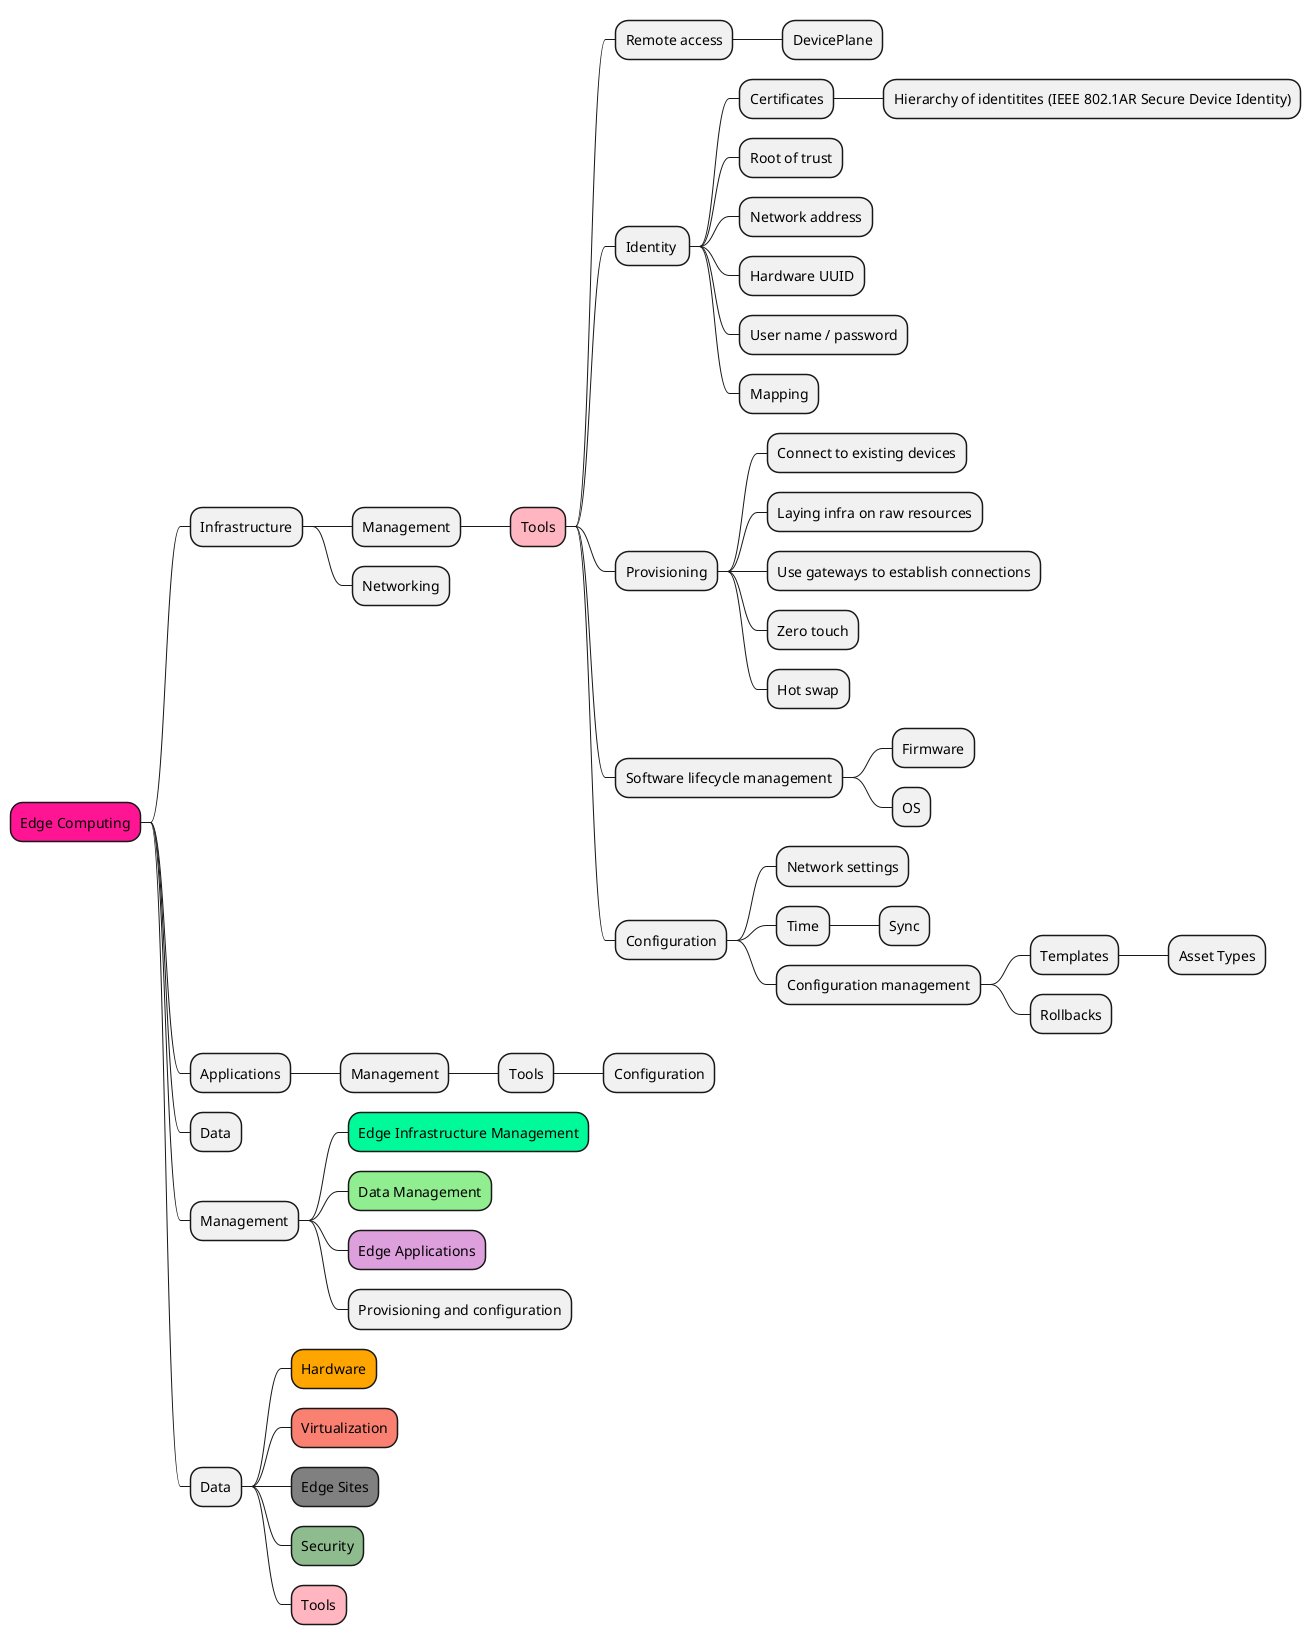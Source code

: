 @startmindmap

*[#DeepPink] Edge Computing

** Infrastructure
*** Management
****[#LightPink] Tools
***** Remote access
****** DevicePlane
***** Identity 
****** Certificates
******* Hierarchy of identitites (IEEE 802.1AR Secure Device Identity)
****** Root of trust
****** Network address
****** Hardware UUID
****** User name / password
****** Mapping
***** Provisioning
****** Connect to existing devices
****** Laying infra on raw resources
****** Use gateways to establish connections
****** Zero touch
****** Hot swap
***** Software lifecycle management
****** Firmware
****** OS
***** Configuration
****** Network settings
****** Time
******* Sync
****** Configuration management
******* Templates
******** Asset Types
******* Rollbacks

*** Networking
** Applications
*** Management
**** Tools
***** Configuration
** Data




** Management
***[#MediumSpringGreen] Edge Infrastructure Management
***[#LightGreen] Data Management
***[#Plum] Edge Applications
*** Provisioning and configuration


** Data
***[#Orange] Hardware
***[#Salmon] Virtualization
***[#Grey] Edge Sites
***[#DarkSeaGreen] Security
***[#LightPink] Tools

@endmindmap